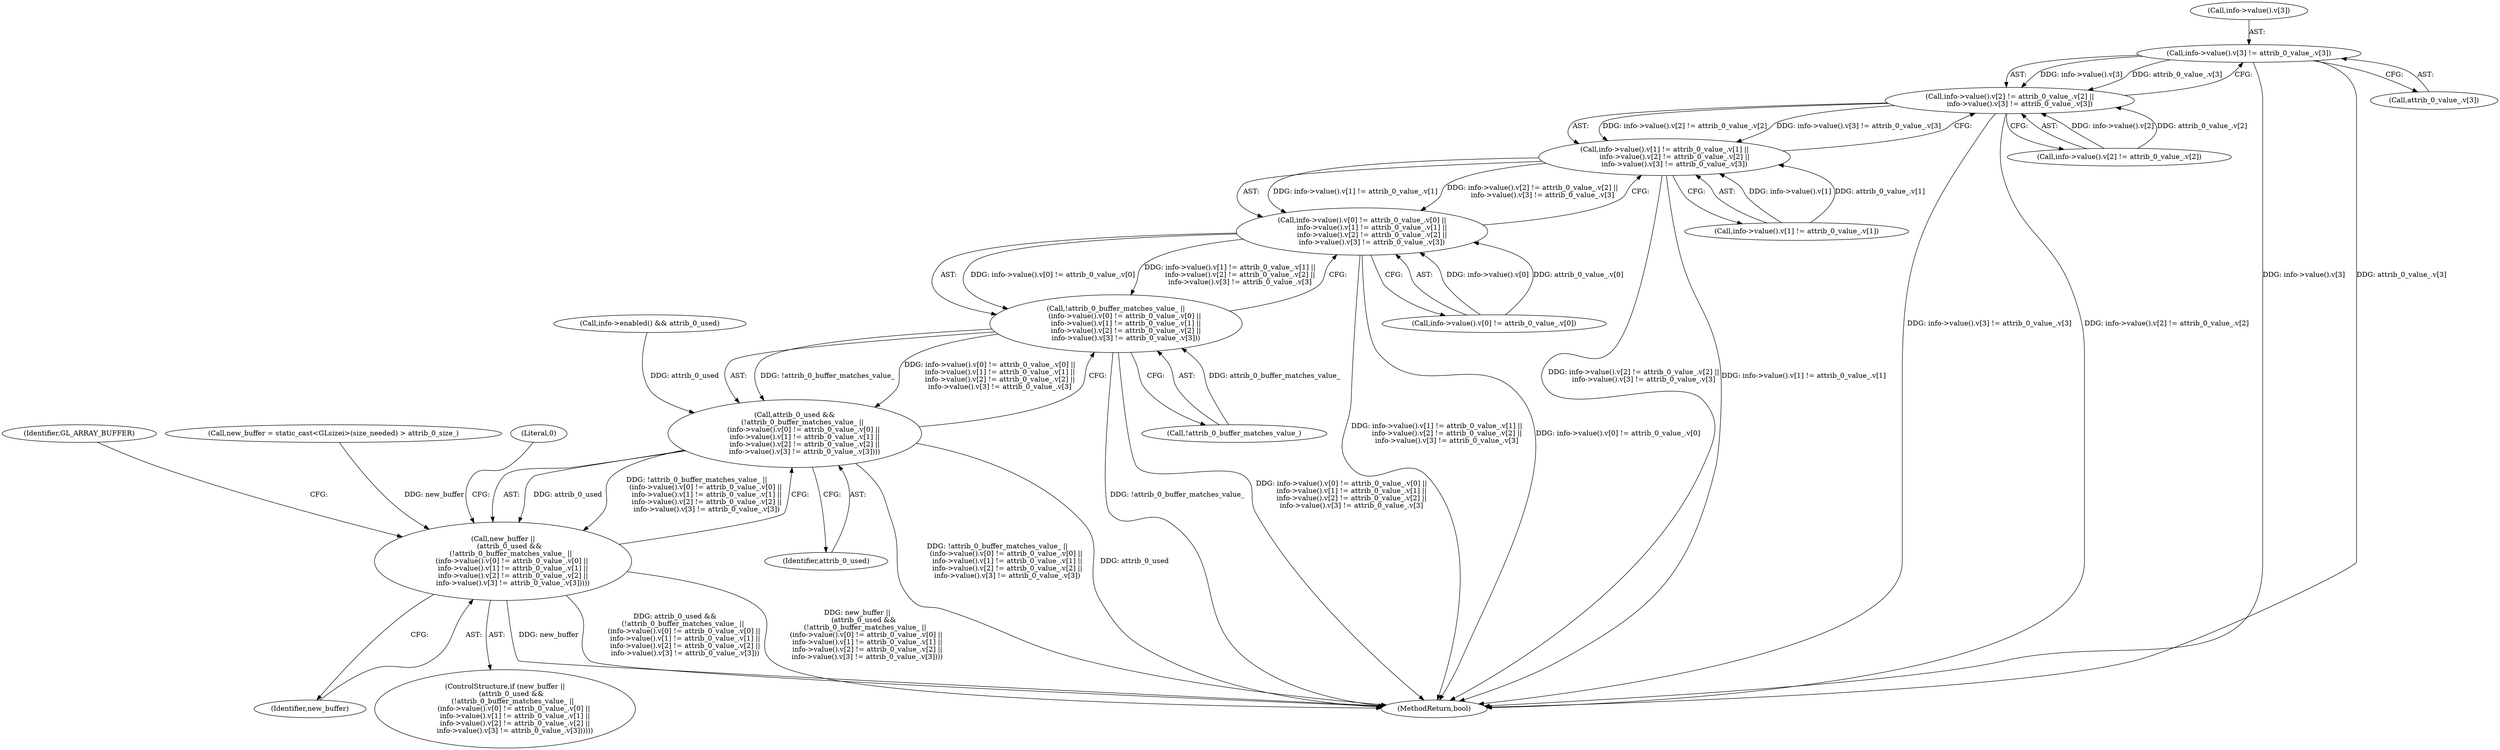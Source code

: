 digraph "0_Chrome_3aad1a37affb1ab70d1897f2b03eb8c077264984_1@array" {
"1000251" [label="(Call,info->value().v[3] != attrib_0_value_.v[3])"];
"1000239" [label="(Call,info->value().v[2] != attrib_0_value_.v[2] ||\n         info->value().v[3] != attrib_0_value_.v[3])"];
"1000227" [label="(Call,info->value().v[1] != attrib_0_value_.v[1] ||\n         info->value().v[2] != attrib_0_value_.v[2] ||\n         info->value().v[3] != attrib_0_value_.v[3])"];
"1000215" [label="(Call,info->value().v[0] != attrib_0_value_.v[0] ||\n         info->value().v[1] != attrib_0_value_.v[1] ||\n         info->value().v[2] != attrib_0_value_.v[2] ||\n         info->value().v[3] != attrib_0_value_.v[3])"];
"1000212" [label="(Call,!attrib_0_buffer_matches_value_ ||\n        (info->value().v[0] != attrib_0_value_.v[0] ||\n         info->value().v[1] != attrib_0_value_.v[1] ||\n         info->value().v[2] != attrib_0_value_.v[2] ||\n         info->value().v[3] != attrib_0_value_.v[3]))"];
"1000210" [label="(Call,attrib_0_used &&\n       (!attrib_0_buffer_matches_value_ ||\n        (info->value().v[0] != attrib_0_value_.v[0] ||\n         info->value().v[1] != attrib_0_value_.v[1] ||\n         info->value().v[2] != attrib_0_value_.v[2] ||\n         info->value().v[3] != attrib_0_value_.v[3])))"];
"1000208" [label="(Call,new_buffer ||\n      (attrib_0_used &&\n       (!attrib_0_buffer_matches_value_ ||\n        (info->value().v[0] != attrib_0_value_.v[0] ||\n         info->value().v[1] != attrib_0_value_.v[1] ||\n         info->value().v[2] != attrib_0_value_.v[2] ||\n         info->value().v[3] != attrib_0_value_.v[3]))))"];
"1000227" [label="(Call,info->value().v[1] != attrib_0_value_.v[1] ||\n         info->value().v[2] != attrib_0_value_.v[2] ||\n         info->value().v[3] != attrib_0_value_.v[3])"];
"1000252" [label="(Call,info->value().v[3])"];
"1000265" [label="(Identifier,GL_ARRAY_BUFFER)"];
"1000211" [label="(Identifier,attrib_0_used)"];
"1000303" [label="(MethodReturn,bool)"];
"1000213" [label="(Call,!attrib_0_buffer_matches_value_)"];
"1000208" [label="(Call,new_buffer ||\n      (attrib_0_used &&\n       (!attrib_0_buffer_matches_value_ ||\n        (info->value().v[0] != attrib_0_value_.v[0] ||\n         info->value().v[1] != attrib_0_value_.v[1] ||\n         info->value().v[2] != attrib_0_value_.v[2] ||\n         info->value().v[3] != attrib_0_value_.v[3]))))"];
"1000177" [label="(Call,new_buffer = static_cast<GLsizei>(size_needed) > attrib_0_size_)"];
"1000212" [label="(Call,!attrib_0_buffer_matches_value_ ||\n        (info->value().v[0] != attrib_0_value_.v[0] ||\n         info->value().v[1] != attrib_0_value_.v[1] ||\n         info->value().v[2] != attrib_0_value_.v[2] ||\n         info->value().v[3] != attrib_0_value_.v[3]))"];
"1000210" [label="(Call,attrib_0_used &&\n       (!attrib_0_buffer_matches_value_ ||\n        (info->value().v[0] != attrib_0_value_.v[0] ||\n         info->value().v[1] != attrib_0_value_.v[1] ||\n         info->value().v[2] != attrib_0_value_.v[2] ||\n         info->value().v[3] != attrib_0_value_.v[3])))"];
"1000216" [label="(Call,info->value().v[0] != attrib_0_value_.v[0])"];
"1000228" [label="(Call,info->value().v[1] != attrib_0_value_.v[1])"];
"1000257" [label="(Call,attrib_0_value_.v[3])"];
"1000286" [label="(Literal,0)"];
"1000209" [label="(Identifier,new_buffer)"];
"1000240" [label="(Call,info->value().v[2] != attrib_0_value_.v[2])"];
"1000215" [label="(Call,info->value().v[0] != attrib_0_value_.v[0] ||\n         info->value().v[1] != attrib_0_value_.v[1] ||\n         info->value().v[2] != attrib_0_value_.v[2] ||\n         info->value().v[3] != attrib_0_value_.v[3])"];
"1000239" [label="(Call,info->value().v[2] != attrib_0_value_.v[2] ||\n         info->value().v[3] != attrib_0_value_.v[3])"];
"1000251" [label="(Call,info->value().v[3] != attrib_0_value_.v[3])"];
"1000207" [label="(ControlStructure,if (new_buffer ||\n      (attrib_0_used &&\n       (!attrib_0_buffer_matches_value_ ||\n        (info->value().v[0] != attrib_0_value_.v[0] ||\n         info->value().v[1] != attrib_0_value_.v[1] ||\n         info->value().v[2] != attrib_0_value_.v[2] ||\n         info->value().v[3] != attrib_0_value_.v[3])))))"];
"1000130" [label="(Call,info->enabled() && attrib_0_used)"];
"1000251" -> "1000239"  [label="AST: "];
"1000251" -> "1000257"  [label="CFG: "];
"1000252" -> "1000251"  [label="AST: "];
"1000257" -> "1000251"  [label="AST: "];
"1000239" -> "1000251"  [label="CFG: "];
"1000251" -> "1000303"  [label="DDG: info->value().v[3]"];
"1000251" -> "1000303"  [label="DDG: attrib_0_value_.v[3]"];
"1000251" -> "1000239"  [label="DDG: info->value().v[3]"];
"1000251" -> "1000239"  [label="DDG: attrib_0_value_.v[3]"];
"1000239" -> "1000227"  [label="AST: "];
"1000239" -> "1000240"  [label="CFG: "];
"1000240" -> "1000239"  [label="AST: "];
"1000227" -> "1000239"  [label="CFG: "];
"1000239" -> "1000303"  [label="DDG: info->value().v[3] != attrib_0_value_.v[3]"];
"1000239" -> "1000303"  [label="DDG: info->value().v[2] != attrib_0_value_.v[2]"];
"1000239" -> "1000227"  [label="DDG: info->value().v[2] != attrib_0_value_.v[2]"];
"1000239" -> "1000227"  [label="DDG: info->value().v[3] != attrib_0_value_.v[3]"];
"1000240" -> "1000239"  [label="DDG: info->value().v[2]"];
"1000240" -> "1000239"  [label="DDG: attrib_0_value_.v[2]"];
"1000227" -> "1000215"  [label="AST: "];
"1000227" -> "1000228"  [label="CFG: "];
"1000228" -> "1000227"  [label="AST: "];
"1000215" -> "1000227"  [label="CFG: "];
"1000227" -> "1000303"  [label="DDG: info->value().v[2] != attrib_0_value_.v[2] ||\n         info->value().v[3] != attrib_0_value_.v[3]"];
"1000227" -> "1000303"  [label="DDG: info->value().v[1] != attrib_0_value_.v[1]"];
"1000227" -> "1000215"  [label="DDG: info->value().v[1] != attrib_0_value_.v[1]"];
"1000227" -> "1000215"  [label="DDG: info->value().v[2] != attrib_0_value_.v[2] ||\n         info->value().v[3] != attrib_0_value_.v[3]"];
"1000228" -> "1000227"  [label="DDG: info->value().v[1]"];
"1000228" -> "1000227"  [label="DDG: attrib_0_value_.v[1]"];
"1000215" -> "1000212"  [label="AST: "];
"1000215" -> "1000216"  [label="CFG: "];
"1000216" -> "1000215"  [label="AST: "];
"1000212" -> "1000215"  [label="CFG: "];
"1000215" -> "1000303"  [label="DDG: info->value().v[1] != attrib_0_value_.v[1] ||\n         info->value().v[2] != attrib_0_value_.v[2] ||\n         info->value().v[3] != attrib_0_value_.v[3]"];
"1000215" -> "1000303"  [label="DDG: info->value().v[0] != attrib_0_value_.v[0]"];
"1000215" -> "1000212"  [label="DDG: info->value().v[0] != attrib_0_value_.v[0]"];
"1000215" -> "1000212"  [label="DDG: info->value().v[1] != attrib_0_value_.v[1] ||\n         info->value().v[2] != attrib_0_value_.v[2] ||\n         info->value().v[3] != attrib_0_value_.v[3]"];
"1000216" -> "1000215"  [label="DDG: info->value().v[0]"];
"1000216" -> "1000215"  [label="DDG: attrib_0_value_.v[0]"];
"1000212" -> "1000210"  [label="AST: "];
"1000212" -> "1000213"  [label="CFG: "];
"1000213" -> "1000212"  [label="AST: "];
"1000210" -> "1000212"  [label="CFG: "];
"1000212" -> "1000303"  [label="DDG: !attrib_0_buffer_matches_value_"];
"1000212" -> "1000303"  [label="DDG: info->value().v[0] != attrib_0_value_.v[0] ||\n         info->value().v[1] != attrib_0_value_.v[1] ||\n         info->value().v[2] != attrib_0_value_.v[2] ||\n         info->value().v[3] != attrib_0_value_.v[3]"];
"1000212" -> "1000210"  [label="DDG: !attrib_0_buffer_matches_value_"];
"1000212" -> "1000210"  [label="DDG: info->value().v[0] != attrib_0_value_.v[0] ||\n         info->value().v[1] != attrib_0_value_.v[1] ||\n         info->value().v[2] != attrib_0_value_.v[2] ||\n         info->value().v[3] != attrib_0_value_.v[3]"];
"1000213" -> "1000212"  [label="DDG: attrib_0_buffer_matches_value_"];
"1000210" -> "1000208"  [label="AST: "];
"1000210" -> "1000211"  [label="CFG: "];
"1000211" -> "1000210"  [label="AST: "];
"1000208" -> "1000210"  [label="CFG: "];
"1000210" -> "1000303"  [label="DDG: !attrib_0_buffer_matches_value_ ||\n        (info->value().v[0] != attrib_0_value_.v[0] ||\n         info->value().v[1] != attrib_0_value_.v[1] ||\n         info->value().v[2] != attrib_0_value_.v[2] ||\n         info->value().v[3] != attrib_0_value_.v[3])"];
"1000210" -> "1000303"  [label="DDG: attrib_0_used"];
"1000210" -> "1000208"  [label="DDG: attrib_0_used"];
"1000210" -> "1000208"  [label="DDG: !attrib_0_buffer_matches_value_ ||\n        (info->value().v[0] != attrib_0_value_.v[0] ||\n         info->value().v[1] != attrib_0_value_.v[1] ||\n         info->value().v[2] != attrib_0_value_.v[2] ||\n         info->value().v[3] != attrib_0_value_.v[3])"];
"1000130" -> "1000210"  [label="DDG: attrib_0_used"];
"1000208" -> "1000207"  [label="AST: "];
"1000208" -> "1000209"  [label="CFG: "];
"1000209" -> "1000208"  [label="AST: "];
"1000265" -> "1000208"  [label="CFG: "];
"1000286" -> "1000208"  [label="CFG: "];
"1000208" -> "1000303"  [label="DDG: new_buffer"];
"1000208" -> "1000303"  [label="DDG: attrib_0_used &&\n       (!attrib_0_buffer_matches_value_ ||\n        (info->value().v[0] != attrib_0_value_.v[0] ||\n         info->value().v[1] != attrib_0_value_.v[1] ||\n         info->value().v[2] != attrib_0_value_.v[2] ||\n         info->value().v[3] != attrib_0_value_.v[3]))"];
"1000208" -> "1000303"  [label="DDG: new_buffer ||\n      (attrib_0_used &&\n       (!attrib_0_buffer_matches_value_ ||\n        (info->value().v[0] != attrib_0_value_.v[0] ||\n         info->value().v[1] != attrib_0_value_.v[1] ||\n         info->value().v[2] != attrib_0_value_.v[2] ||\n         info->value().v[3] != attrib_0_value_.v[3])))"];
"1000177" -> "1000208"  [label="DDG: new_buffer"];
}
